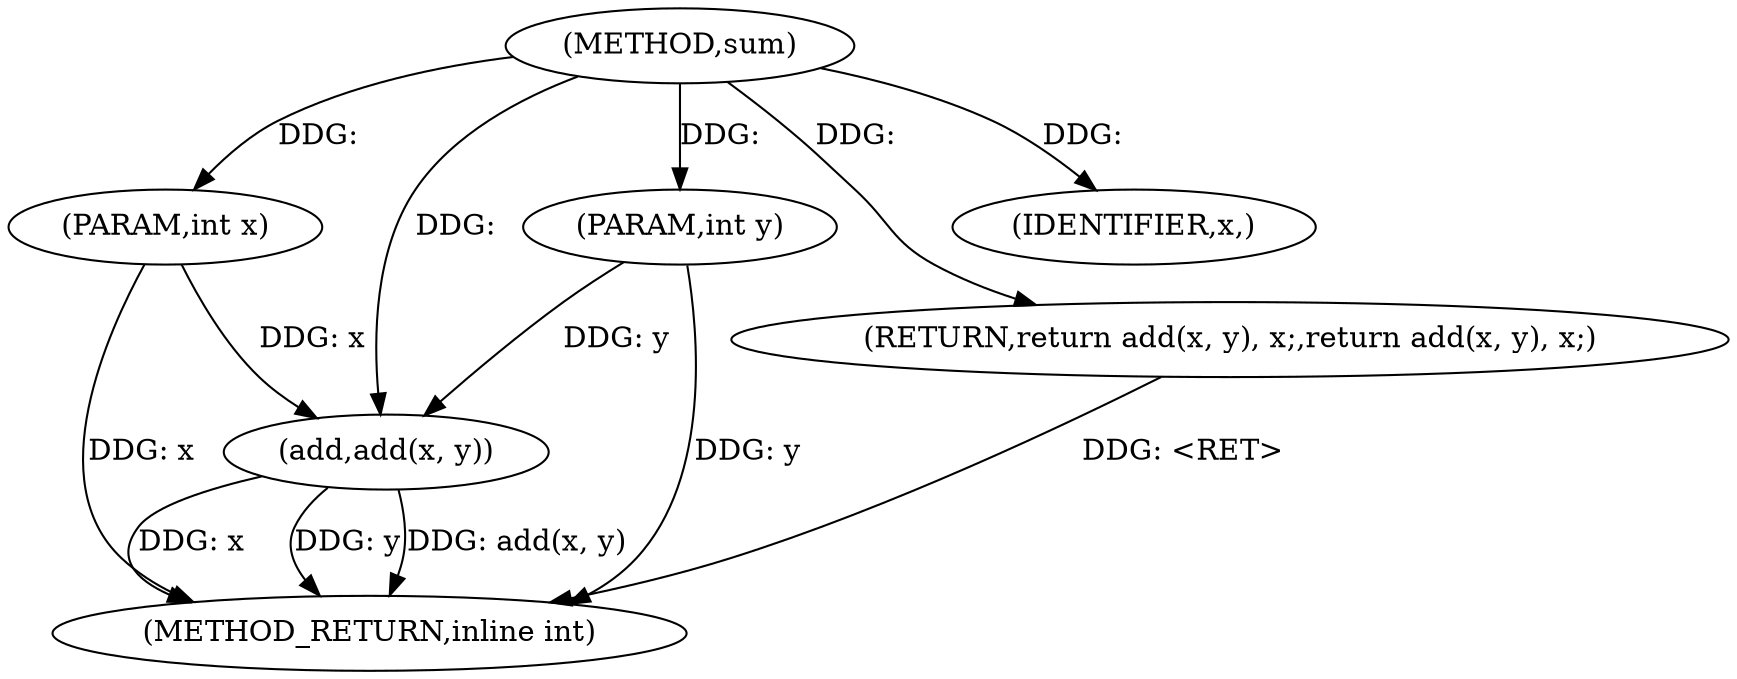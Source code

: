 digraph "sum" {  
"1000422" [label = "(METHOD,sum)" ]
"1000432" [label = "(METHOD_RETURN,inline int)" ]
"1000423" [label = "(PARAM,int x)" ]
"1000424" [label = "(PARAM,int y)" ]
"1000426" [label = "(RETURN,return add(x, y), x;,return add(x, y), x;)" ]
"1000428" [label = "(add,add(x, y))" ]
"1000431" [label = "(IDENTIFIER,x,)" ]
  "1000426" -> "1000432"  [ label = "DDG: <RET>"] 
  "1000423" -> "1000432"  [ label = "DDG: x"] 
  "1000424" -> "1000432"  [ label = "DDG: y"] 
  "1000428" -> "1000432"  [ label = "DDG: x"] 
  "1000428" -> "1000432"  [ label = "DDG: y"] 
  "1000428" -> "1000432"  [ label = "DDG: add(x, y)"] 
  "1000422" -> "1000423"  [ label = "DDG: "] 
  "1000422" -> "1000424"  [ label = "DDG: "] 
  "1000422" -> "1000426"  [ label = "DDG: "] 
  "1000422" -> "1000431"  [ label = "DDG: "] 
  "1000423" -> "1000428"  [ label = "DDG: x"] 
  "1000422" -> "1000428"  [ label = "DDG: "] 
  "1000424" -> "1000428"  [ label = "DDG: y"] 
}
